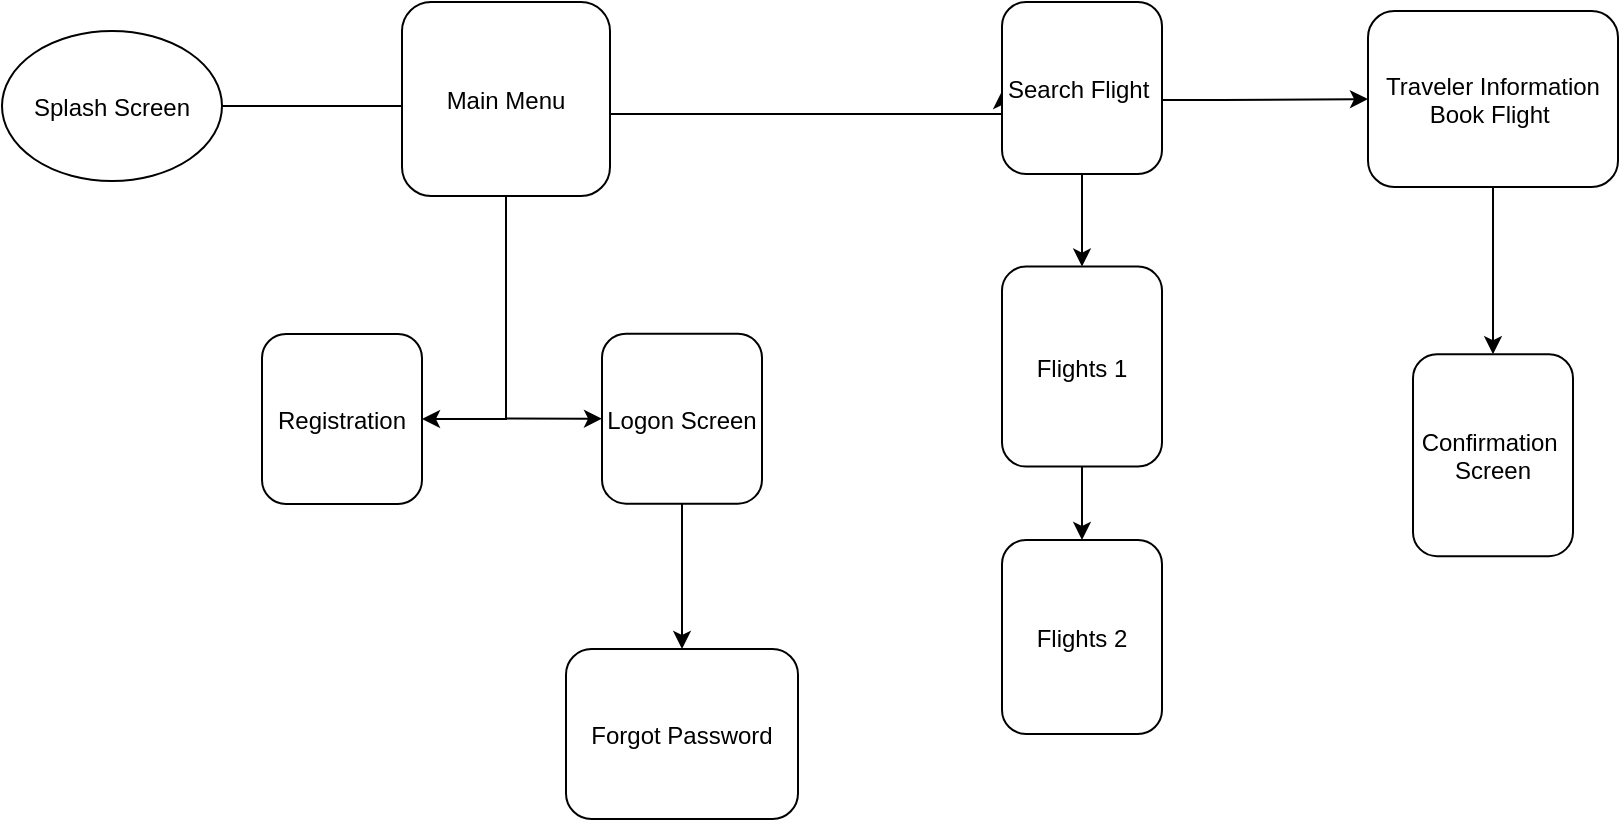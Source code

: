 <mxfile version="10.6.0" type="github"><diagram id="yvDsWVWyQsAcFx0cSX40" name="Page-1"><mxGraphModel dx="866" dy="1401" grid="1" gridSize="10" guides="1" tooltips="1" connect="1" arrows="1" fold="1" page="1" pageScale="1" pageWidth="850" pageHeight="1100" math="0" shadow="0"><root><mxCell id="0"/><mxCell id="1" parent="0"/><mxCell id="Mk1Q6GB8IAEdztav4ox5-32" style="edgeStyle=orthogonalEdgeStyle;rounded=0;orthogonalLoop=1;jettySize=auto;html=1;" edge="1" parent="1" source="Mk1Q6GB8IAEdztav4ox5-2"><mxGeometry relative="1" as="geometry"><mxPoint x="230" y="106" as="targetPoint"/></mxGeometry></mxCell><mxCell id="Mk1Q6GB8IAEdztav4ox5-2" value="Splash Screen" style="ellipse" vertex="1" parent="1"><mxGeometry x="10" y="68.5" width="110" height="75" as="geometry"/></mxCell><mxCell id="Mk1Q6GB8IAEdztav4ox5-31" style="edgeStyle=orthogonalEdgeStyle;rounded=0;orthogonalLoop=1;jettySize=auto;html=1;" edge="1" parent="1" source="Mk1Q6GB8IAEdztav4ox5-3"><mxGeometry relative="1" as="geometry"><mxPoint x="510" y="98.5" as="targetPoint"/><Array as="points"><mxPoint x="510" y="110"/></Array></mxGeometry></mxCell><mxCell id="Mk1Q6GB8IAEdztav4ox5-41" style="edgeStyle=orthogonalEdgeStyle;rounded=0;orthogonalLoop=1;jettySize=auto;html=1;entryX=1;entryY=0.5;entryDx=0;entryDy=0;" edge="1" parent="1" source="Mk1Q6GB8IAEdztav4ox5-3" target="Mk1Q6GB8IAEdztav4ox5-5"><mxGeometry relative="1" as="geometry"/></mxCell><mxCell id="Mk1Q6GB8IAEdztav4ox5-42" style="edgeStyle=orthogonalEdgeStyle;rounded=0;orthogonalLoop=1;jettySize=auto;html=1;entryX=0;entryY=0.5;entryDx=0;entryDy=0;" edge="1" parent="1" source="Mk1Q6GB8IAEdztav4ox5-3" target="Mk1Q6GB8IAEdztav4ox5-7"><mxGeometry relative="1" as="geometry"><mxPoint x="262" y="270" as="targetPoint"/></mxGeometry></mxCell><mxCell id="Mk1Q6GB8IAEdztav4ox5-3" value="Main Menu" style="rounded=1;" vertex="1" parent="1"><mxGeometry x="210" y="54" width="104" height="97" as="geometry"/></mxCell><mxCell id="Mk1Q6GB8IAEdztav4ox5-5" value="Registration" style="rounded=1;" vertex="1" parent="1"><mxGeometry x="140" y="219.973" width="80" height="85" as="geometry"/></mxCell><mxCell id="Mk1Q6GB8IAEdztav4ox5-37" value="" style="edgeStyle=orthogonalEdgeStyle;rounded=0;orthogonalLoop=1;jettySize=auto;html=1;" edge="1" parent="1" source="Mk1Q6GB8IAEdztav4ox5-7" target="Mk1Q6GB8IAEdztav4ox5-36"><mxGeometry relative="1" as="geometry"/></mxCell><mxCell id="Mk1Q6GB8IAEdztav4ox5-7" value="Logon Screen" style="rounded=1;" vertex="1" parent="1"><mxGeometry x="310" y="219.841" width="80" height="85" as="geometry"/></mxCell><mxCell id="Mk1Q6GB8IAEdztav4ox5-36" value="Forgot Password" style="rounded=1;" vertex="1" parent="1"><mxGeometry x="292" y="377.5" width="116" height="85" as="geometry"/></mxCell><mxCell id="Mk1Q6GB8IAEdztav4ox5-47" style="edgeStyle=orthogonalEdgeStyle;rounded=0;orthogonalLoop=1;jettySize=auto;html=1;entryX=0.5;entryY=0;entryDx=0;entryDy=0;" edge="1" parent="1" source="Mk1Q6GB8IAEdztav4ox5-11" target="Mk1Q6GB8IAEdztav4ox5-13"><mxGeometry relative="1" as="geometry"/></mxCell><mxCell id="Mk1Q6GB8IAEdztav4ox5-11" value="Flights 1" style="rounded=1;" vertex="1" parent="1"><mxGeometry x="510" y="186.295" width="80" height="100" as="geometry"/></mxCell><mxCell id="Mk1Q6GB8IAEdztav4ox5-13" value="Flights 2" style="rounded=1;" vertex="1" parent="1"><mxGeometry x="510" y="322.981" width="80" height="97" as="geometry"/></mxCell><mxCell id="Mk1Q6GB8IAEdztav4ox5-34" style="edgeStyle=orthogonalEdgeStyle;rounded=0;orthogonalLoop=1;jettySize=auto;html=1;" edge="1" parent="1" source="Mk1Q6GB8IAEdztav4ox5-15" target="Mk1Q6GB8IAEdztav4ox5-17"><mxGeometry relative="1" as="geometry"><mxPoint x="755.5" y="180" as="targetPoint"/></mxGeometry></mxCell><mxCell id="Mk1Q6GB8IAEdztav4ox5-15" value="Traveler Information&#10;Book Flight " style="rounded=1;" vertex="1" parent="1"><mxGeometry x="693" y="58.532" width="125" height="88" as="geometry"/></mxCell><mxCell id="Mk1Q6GB8IAEdztav4ox5-17" value="Confirmation &#10;Screen" style="rounded=1;" vertex="1" parent="1"><mxGeometry x="715.5" y="230.084" width="80" height="101" as="geometry"/></mxCell><mxCell id="Mk1Q6GB8IAEdztav4ox5-33" style="edgeStyle=orthogonalEdgeStyle;rounded=0;orthogonalLoop=1;jettySize=auto;html=1;entryX=0;entryY=0.5;entryDx=0;entryDy=0;" edge="1" parent="1" source="Mk1Q6GB8IAEdztav4ox5-9" target="Mk1Q6GB8IAEdztav4ox5-15"><mxGeometry relative="1" as="geometry"><Array as="points"><mxPoint x="620" y="103"/><mxPoint x="620" y="103"/></Array></mxGeometry></mxCell><mxCell id="Mk1Q6GB8IAEdztav4ox5-44" style="edgeStyle=orthogonalEdgeStyle;rounded=0;orthogonalLoop=1;jettySize=auto;html=1;entryX=0.5;entryY=0;entryDx=0;entryDy=0;" edge="1" parent="1" source="Mk1Q6GB8IAEdztav4ox5-9" target="Mk1Q6GB8IAEdztav4ox5-11"><mxGeometry relative="1" as="geometry"/></mxCell><mxCell id="Mk1Q6GB8IAEdztav4ox5-9" value="Search Flight " style="rounded=1;" vertex="1" parent="1"><mxGeometry x="510" y="54" width="80" height="86" as="geometry"/></mxCell></root></mxGraphModel></diagram></mxfile>
